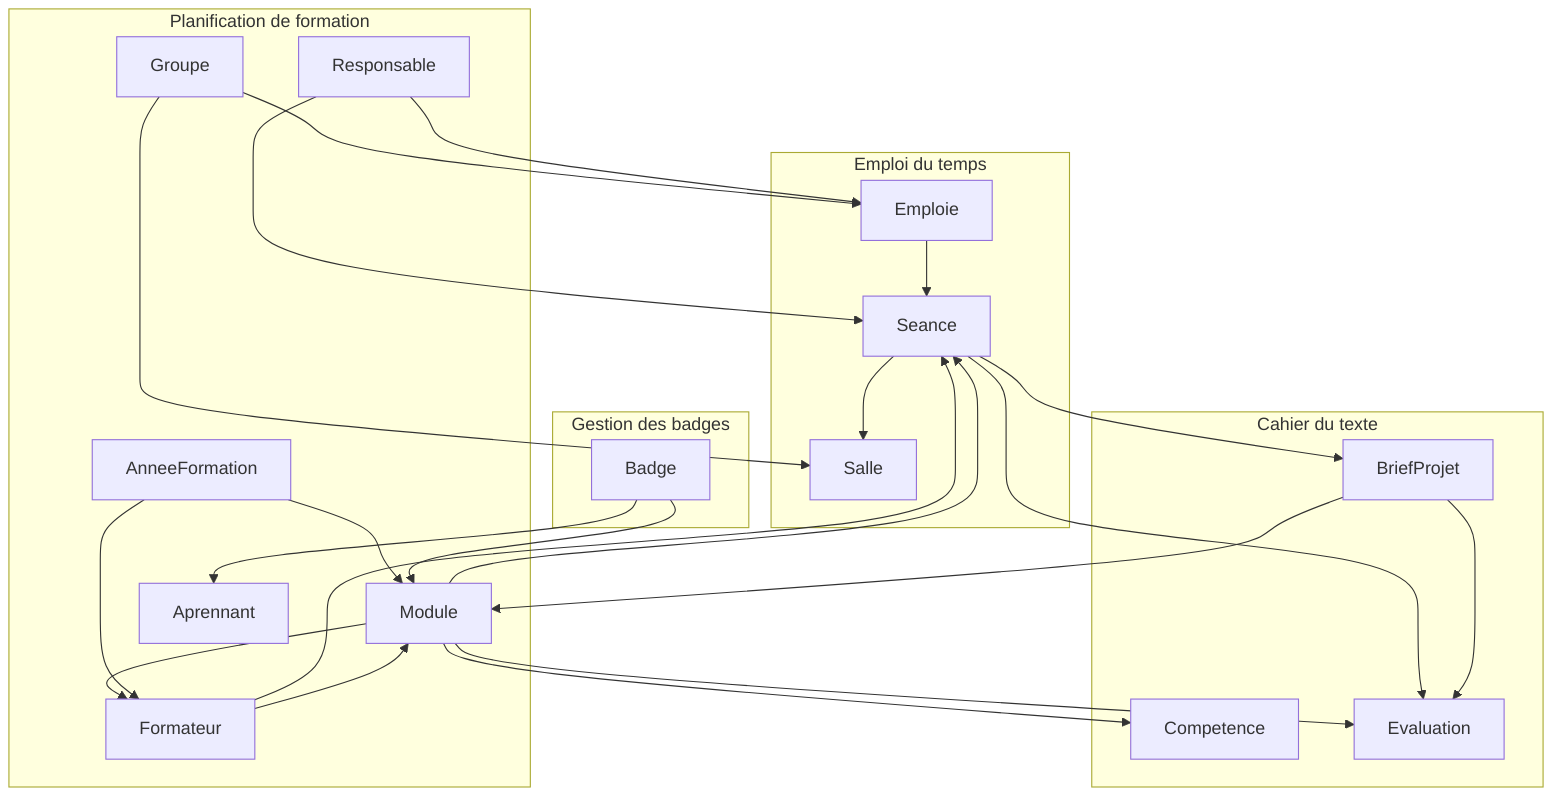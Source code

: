 flowchart TB
  %% Emploi du temps
  subgraph EmploiDuTemps [Emploi du temps]
    Emploie
    Seance
    Salle
  end

  %% Cahier du texte
  subgraph CahierDuTexte [Cahier du texte]
    BriefProjet
    Competence
    Evaluation
  end

  %% Planification de formation
  subgraph PlanificationFormation [Planification de formation]
    AnneeFormation
    Groupe
    Module
    Formateur
    Responsable
    Aprennant
  end

  %% Gestion des badges
  subgraph GestionDesBadges [Gestion des badges]
    Badge
  end

  %% Relationships (arrows must be redefined in flowchart style)
  Groupe --> Salle
  Groupe --> Emploie
  Emploie --> Seance
  Seance --> Salle
  Formateur --> Seance
  Seance --> Evaluation
  Seance --> BriefProjet

  Responsable --> Emploie
  Responsable --> Seance

  BriefProjet --> Module
  BriefProjet --> Evaluation

  Module --> Competence
  Module --> Seance
  Module --> Formateur
  Module --> Evaluation

  AnneeFormation --> Module
  AnneeFormation --> Formateur

  Formateur --> Module

  Badge --> Module
  Badge --> Aprennant